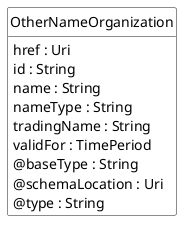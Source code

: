 @startuml
hide circle
hide methods
hide stereotype
show <<Enumeration>> stereotype
skinparam class {
   BackgroundColor<<Enumeration>> #E6F5F7
   BackgroundColor<<Ref>> #FFFFE0
   BackgroundColor<<Pivot>> #FFFFFFF
   BackgroundColor<<SimpleType>> #E2F0DA
   BackgroundColor #FCF2E3
}

class OtherNameOrganization <<Pivot>> {
    href : Uri
    id : String
    name : String
    nameType : String
    tradingName : String
    validFor : TimePeriod
    @baseType : String
    @schemaLocation : Uri
    @type : String
}


@enduml